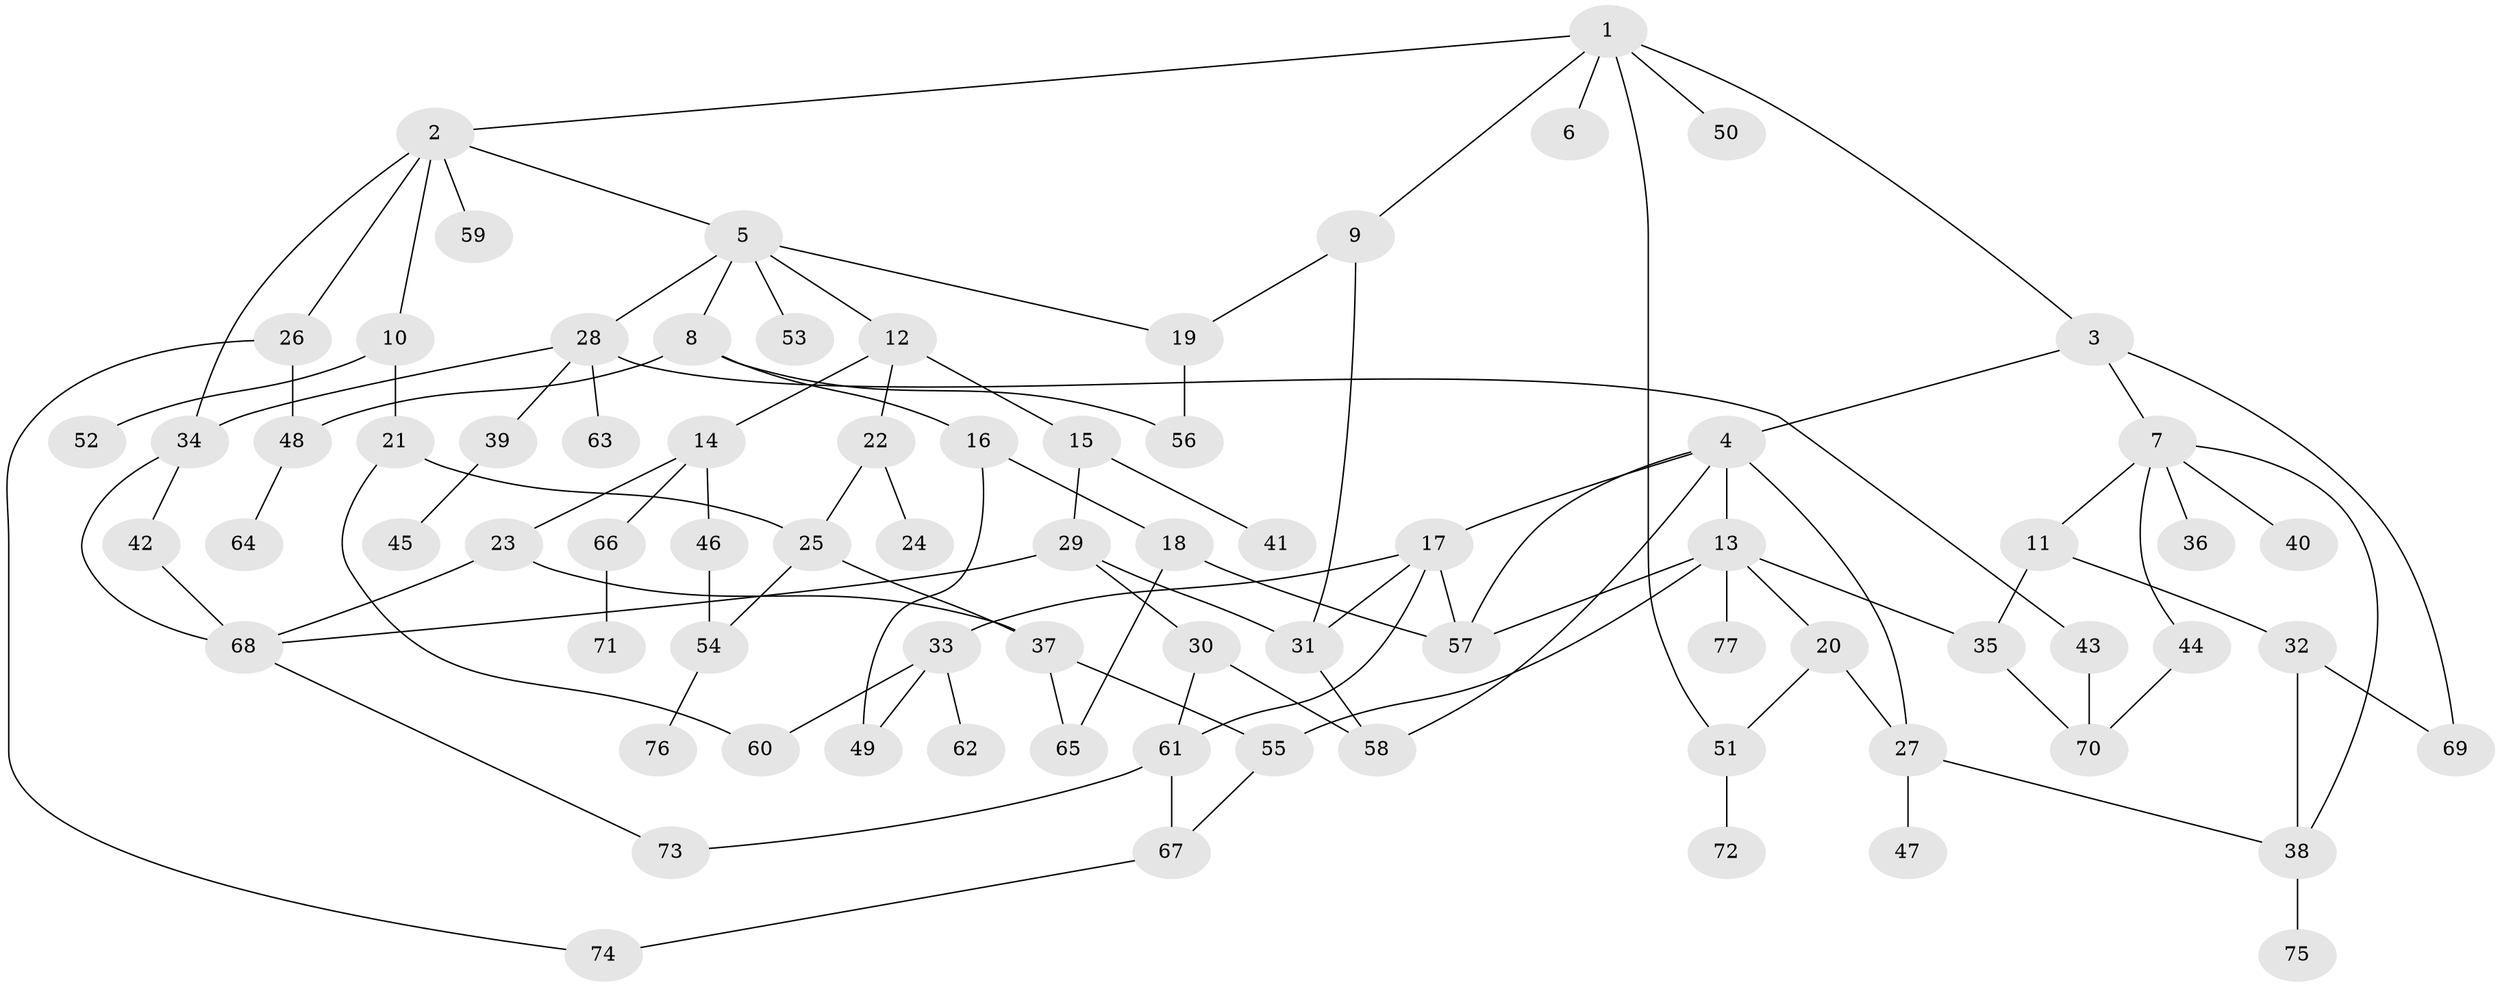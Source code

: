 // coarse degree distribution, {10: 0.05263157894736842, 4: 0.15789473684210525, 9: 0.02631578947368421, 1: 0.2631578947368421, 5: 0.05263157894736842, 3: 0.13157894736842105, 6: 0.10526315789473684, 2: 0.21052631578947367}
// Generated by graph-tools (version 1.1) at 2025/54/03/05/25 16:54:47]
// undirected, 77 vertices, 109 edges
graph export_dot {
graph [start="1"]
  node [color=gray90,style=filled];
  1;
  2;
  3;
  4;
  5;
  6;
  7;
  8;
  9;
  10;
  11;
  12;
  13;
  14;
  15;
  16;
  17;
  18;
  19;
  20;
  21;
  22;
  23;
  24;
  25;
  26;
  27;
  28;
  29;
  30;
  31;
  32;
  33;
  34;
  35;
  36;
  37;
  38;
  39;
  40;
  41;
  42;
  43;
  44;
  45;
  46;
  47;
  48;
  49;
  50;
  51;
  52;
  53;
  54;
  55;
  56;
  57;
  58;
  59;
  60;
  61;
  62;
  63;
  64;
  65;
  66;
  67;
  68;
  69;
  70;
  71;
  72;
  73;
  74;
  75;
  76;
  77;
  1 -- 2;
  1 -- 3;
  1 -- 6;
  1 -- 9;
  1 -- 50;
  1 -- 51;
  2 -- 5;
  2 -- 10;
  2 -- 26;
  2 -- 34;
  2 -- 59;
  3 -- 4;
  3 -- 7;
  3 -- 69;
  4 -- 13;
  4 -- 17;
  4 -- 27;
  4 -- 57;
  4 -- 58;
  5 -- 8;
  5 -- 12;
  5 -- 19;
  5 -- 28;
  5 -- 53;
  7 -- 11;
  7 -- 36;
  7 -- 40;
  7 -- 44;
  7 -- 38;
  8 -- 16;
  8 -- 48;
  8 -- 56;
  9 -- 19;
  9 -- 31;
  10 -- 21;
  10 -- 52;
  11 -- 32;
  11 -- 35;
  12 -- 14;
  12 -- 15;
  12 -- 22;
  13 -- 20;
  13 -- 55;
  13 -- 77;
  13 -- 35;
  13 -- 57;
  14 -- 23;
  14 -- 46;
  14 -- 66;
  15 -- 29;
  15 -- 41;
  16 -- 18;
  16 -- 49;
  17 -- 33;
  17 -- 61;
  17 -- 31;
  17 -- 57;
  18 -- 57;
  18 -- 65;
  19 -- 56;
  20 -- 51;
  20 -- 27;
  21 -- 25;
  21 -- 60;
  22 -- 24;
  22 -- 25;
  23 -- 68;
  23 -- 37;
  25 -- 37;
  25 -- 54;
  26 -- 48;
  26 -- 74;
  27 -- 47;
  27 -- 38;
  28 -- 39;
  28 -- 43;
  28 -- 63;
  28 -- 34;
  29 -- 30;
  29 -- 31;
  29 -- 68;
  30 -- 58;
  30 -- 61;
  31 -- 58;
  32 -- 38;
  32 -- 69;
  33 -- 60;
  33 -- 62;
  33 -- 49;
  34 -- 42;
  34 -- 68;
  35 -- 70;
  37 -- 65;
  37 -- 55;
  38 -- 75;
  39 -- 45;
  42 -- 68;
  43 -- 70;
  44 -- 70;
  46 -- 54;
  48 -- 64;
  51 -- 72;
  54 -- 76;
  55 -- 67;
  61 -- 67;
  61 -- 73;
  66 -- 71;
  67 -- 74;
  68 -- 73;
}
